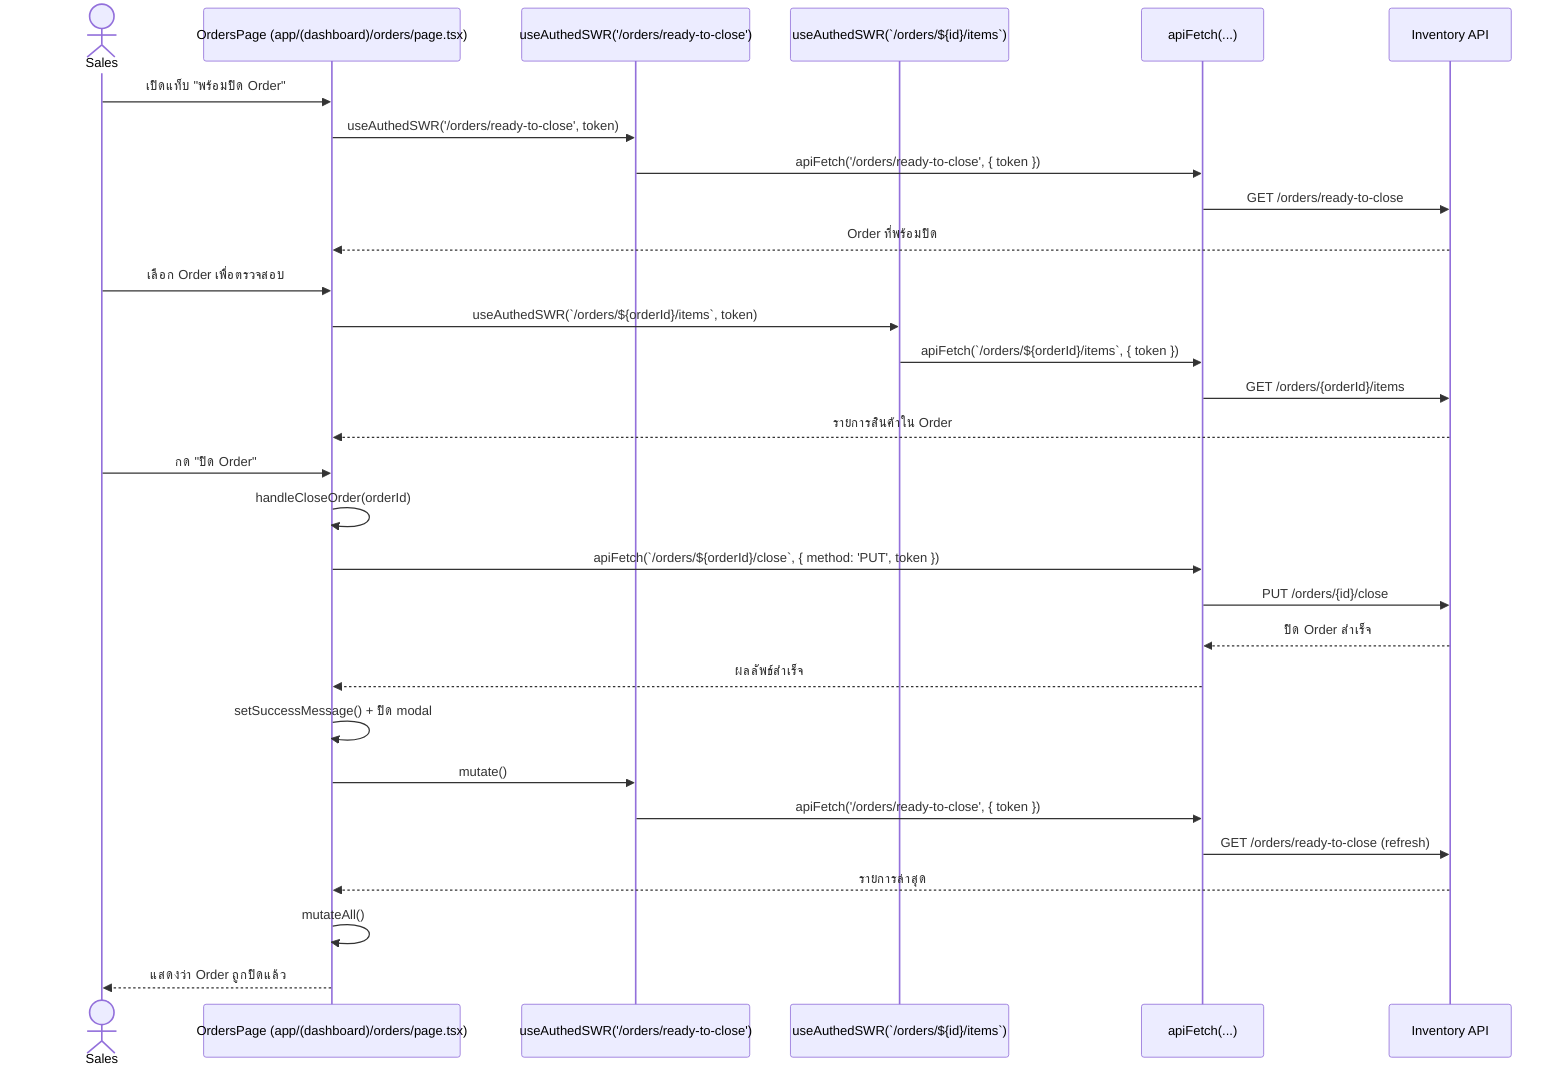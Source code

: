 sequenceDiagram
    actor Sales
    participant OrdersPage as OrdersPage (app/(dashboard)/orders/page.tsx)
    participant ReadyHook as useAuthedSWR('/orders/ready-to-close')
    participant ItemsHook as useAuthedSWR(`/orders/${id}/items`)
    participant ApiFetch as apiFetch(...)
    participant Backend as Inventory API

    Sales->>OrdersPage: เปิดแท็บ "พร้อมปิด Order"
    OrdersPage->>ReadyHook: useAuthedSWR('/orders/ready-to-close', token)
    ReadyHook->>ApiFetch: apiFetch('/orders/ready-to-close', { token })
    ApiFetch->>Backend: GET /orders/ready-to-close
    Backend-->>OrdersPage: Order ที่พร้อมปิด

    Sales->>OrdersPage: เลือก Order เพื่อตรวจสอบ
    OrdersPage->>ItemsHook: useAuthedSWR(`/orders/${orderId}/items`, token)
    ItemsHook->>ApiFetch: apiFetch(`/orders/${orderId}/items`, { token })
    ApiFetch->>Backend: GET /orders/{orderId}/items
    Backend-->>OrdersPage: รายการสินค้าใน Order

    Sales->>OrdersPage: กด "ปิด Order"
    OrdersPage->>OrdersPage: handleCloseOrder(orderId)
    OrdersPage->>ApiFetch: apiFetch(`/orders/${orderId}/close`, { method: 'PUT', token })
    ApiFetch->>Backend: PUT /orders/{id}/close
    Backend-->>ApiFetch: ปิด Order สำเร็จ
    ApiFetch-->>OrdersPage: ผลลัพธ์สำเร็จ
    OrdersPage->>OrdersPage: setSuccessMessage() + ปิด modal
    OrdersPage->>ReadyHook: mutate()
    ReadyHook->>ApiFetch: apiFetch('/orders/ready-to-close', { token })
    ApiFetch->>Backend: GET /orders/ready-to-close (refresh)
    Backend-->>OrdersPage: รายการล่าสุด
    OrdersPage->>OrdersPage: mutateAll()
    OrdersPage-->>Sales: แสดงว่า Order ถูกปิดแล้ว